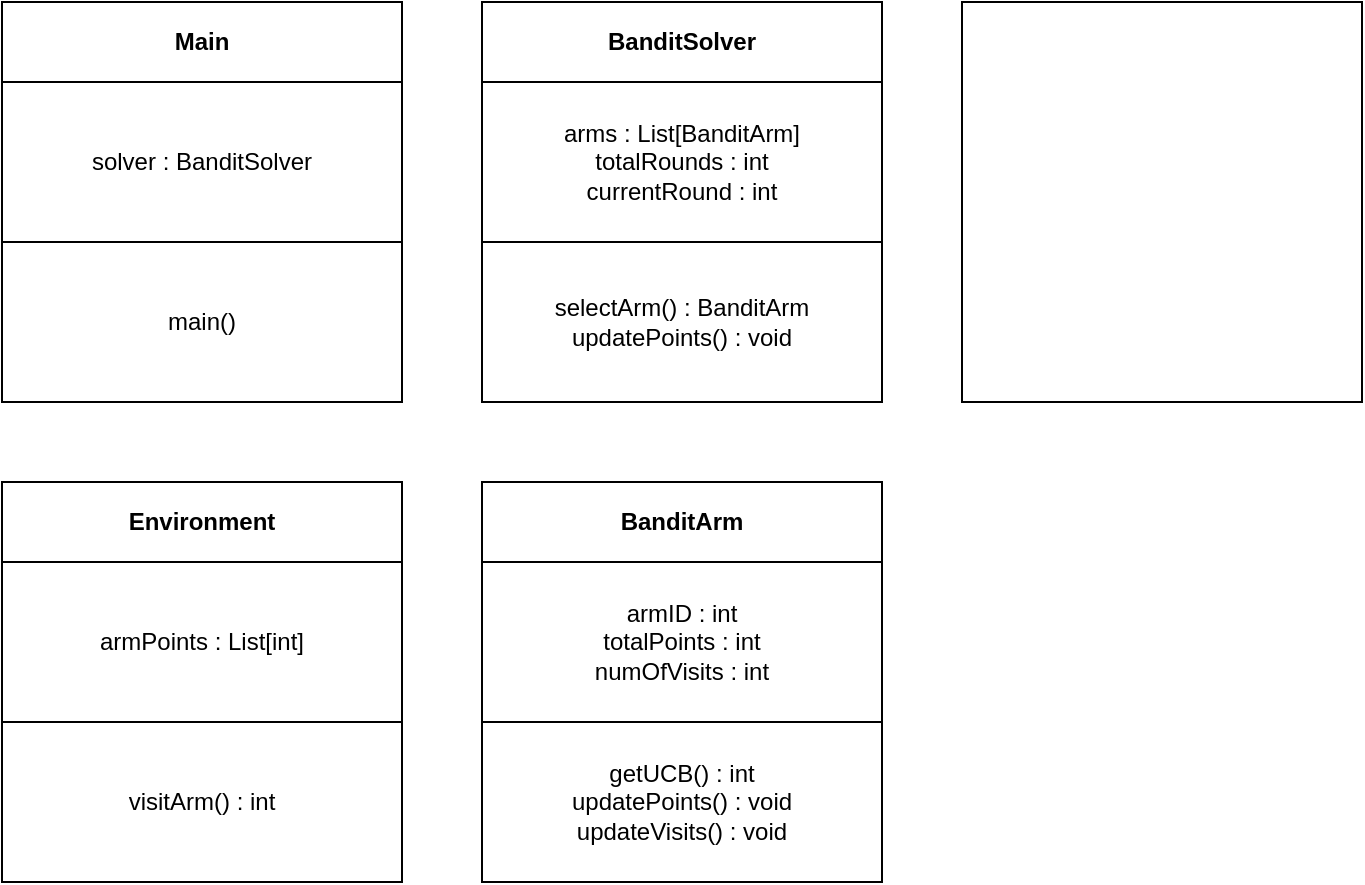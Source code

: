 <mxfile version="23.1.5" type="device">
  <diagram name="Page-1" id="kNPr2RnLPrwRS-I9x5If">
    <mxGraphModel dx="770" dy="696" grid="1" gridSize="10" guides="1" tooltips="1" connect="1" arrows="1" fold="1" page="1" pageScale="1" pageWidth="827" pageHeight="1169" math="0" shadow="0">
      <root>
        <mxCell id="0" />
        <mxCell id="1" parent="0" />
        <mxCell id="1vqhupfZXYNKLFvkHFP_-1" value="Main" style="swimlane;whiteSpace=wrap;html=1;startSize=40;" vertex="1" parent="1">
          <mxGeometry x="40" y="40" width="200" height="200" as="geometry" />
        </mxCell>
        <mxCell id="1vqhupfZXYNKLFvkHFP_-23" value="solver : BanditSolver" style="whiteSpace=wrap;html=1;" vertex="1" parent="1vqhupfZXYNKLFvkHFP_-1">
          <mxGeometry y="40" width="200" height="80" as="geometry" />
        </mxCell>
        <mxCell id="1vqhupfZXYNKLFvkHFP_-25" value="main()" style="whiteSpace=wrap;html=1;" vertex="1" parent="1vqhupfZXYNKLFvkHFP_-1">
          <mxGeometry y="120" width="200" height="80" as="geometry" />
        </mxCell>
        <mxCell id="1vqhupfZXYNKLFvkHFP_-27" value="Environment" style="swimlane;whiteSpace=wrap;html=1;startSize=40;" vertex="1" parent="1">
          <mxGeometry x="40" y="280" width="200" height="200" as="geometry" />
        </mxCell>
        <mxCell id="1vqhupfZXYNKLFvkHFP_-28" value="armPoints : List[int]" style="whiteSpace=wrap;html=1;" vertex="1" parent="1vqhupfZXYNKLFvkHFP_-27">
          <mxGeometry y="40" width="200" height="80" as="geometry" />
        </mxCell>
        <mxCell id="1vqhupfZXYNKLFvkHFP_-30" value="visitArm() : int" style="whiteSpace=wrap;html=1;" vertex="1" parent="1vqhupfZXYNKLFvkHFP_-27">
          <mxGeometry y="120" width="200" height="80" as="geometry" />
        </mxCell>
        <mxCell id="1vqhupfZXYNKLFvkHFP_-32" value="BanditArm" style="swimlane;whiteSpace=wrap;html=1;startSize=40;" vertex="1" parent="1">
          <mxGeometry x="280" y="280" width="200" height="200" as="geometry" />
        </mxCell>
        <mxCell id="1vqhupfZXYNKLFvkHFP_-33" value="armID : int&lt;br&gt;totalPoints : int&lt;br&gt;numOfVisits : int" style="whiteSpace=wrap;html=1;" vertex="1" parent="1vqhupfZXYNKLFvkHFP_-32">
          <mxGeometry y="40" width="200" height="80" as="geometry" />
        </mxCell>
        <mxCell id="1vqhupfZXYNKLFvkHFP_-35" value="getUCB() : int&lt;br&gt;updatePoints() : void&lt;br&gt;updateVisits() : void" style="whiteSpace=wrap;html=1;" vertex="1" parent="1vqhupfZXYNKLFvkHFP_-32">
          <mxGeometry y="120" width="200" height="80" as="geometry" />
        </mxCell>
        <mxCell id="1vqhupfZXYNKLFvkHFP_-37" value="BanditSolver" style="swimlane;whiteSpace=wrap;html=1;startSize=40;" vertex="1" parent="1">
          <mxGeometry x="280" y="40" width="200" height="200" as="geometry" />
        </mxCell>
        <mxCell id="1vqhupfZXYNKLFvkHFP_-38" value="arms : List[BanditArm]&lt;br&gt;totalRounds : int&lt;br&gt;currentRound : int" style="whiteSpace=wrap;html=1;" vertex="1" parent="1vqhupfZXYNKLFvkHFP_-37">
          <mxGeometry y="40" width="200" height="80" as="geometry" />
        </mxCell>
        <mxCell id="1vqhupfZXYNKLFvkHFP_-40" value="selectArm() : BanditArm&lt;br&gt;updatePoints() : void" style="whiteSpace=wrap;html=1;" vertex="1" parent="1vqhupfZXYNKLFvkHFP_-37">
          <mxGeometry y="120" width="200" height="80" as="geometry" />
        </mxCell>
        <mxCell id="1vqhupfZXYNKLFvkHFP_-45" value="" style="whiteSpace=wrap;html=1;" vertex="1" parent="1">
          <mxGeometry x="520" y="40" width="200" height="200" as="geometry" />
        </mxCell>
      </root>
    </mxGraphModel>
  </diagram>
</mxfile>
